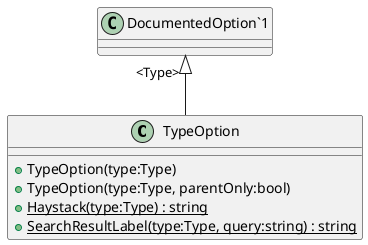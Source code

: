@startuml
class TypeOption {
    + TypeOption(type:Type)
    + TypeOption(type:Type, parentOnly:bool)
    + {static} Haystack(type:Type) : string
    + {static} SearchResultLabel(type:Type, query:string) : string
}
"DocumentedOption`1" "<Type>" <|-- TypeOption
@enduml
